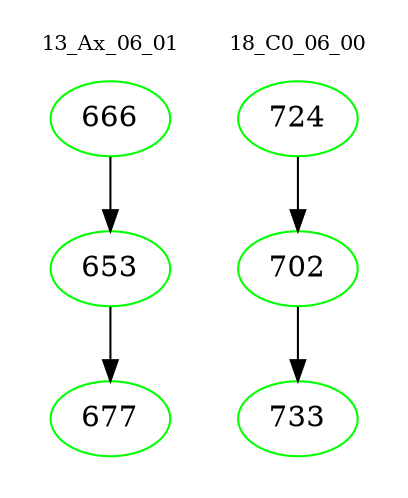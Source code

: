 digraph{
subgraph cluster_0 {
color = white
label = "13_Ax_06_01";
fontsize=10;
T0_666 [label="666", color="green"]
T0_666 -> T0_653 [color="black"]
T0_653 [label="653", color="green"]
T0_653 -> T0_677 [color="black"]
T0_677 [label="677", color="green"]
}
subgraph cluster_1 {
color = white
label = "18_C0_06_00";
fontsize=10;
T1_724 [label="724", color="green"]
T1_724 -> T1_702 [color="black"]
T1_702 [label="702", color="green"]
T1_702 -> T1_733 [color="black"]
T1_733 [label="733", color="green"]
}
}
